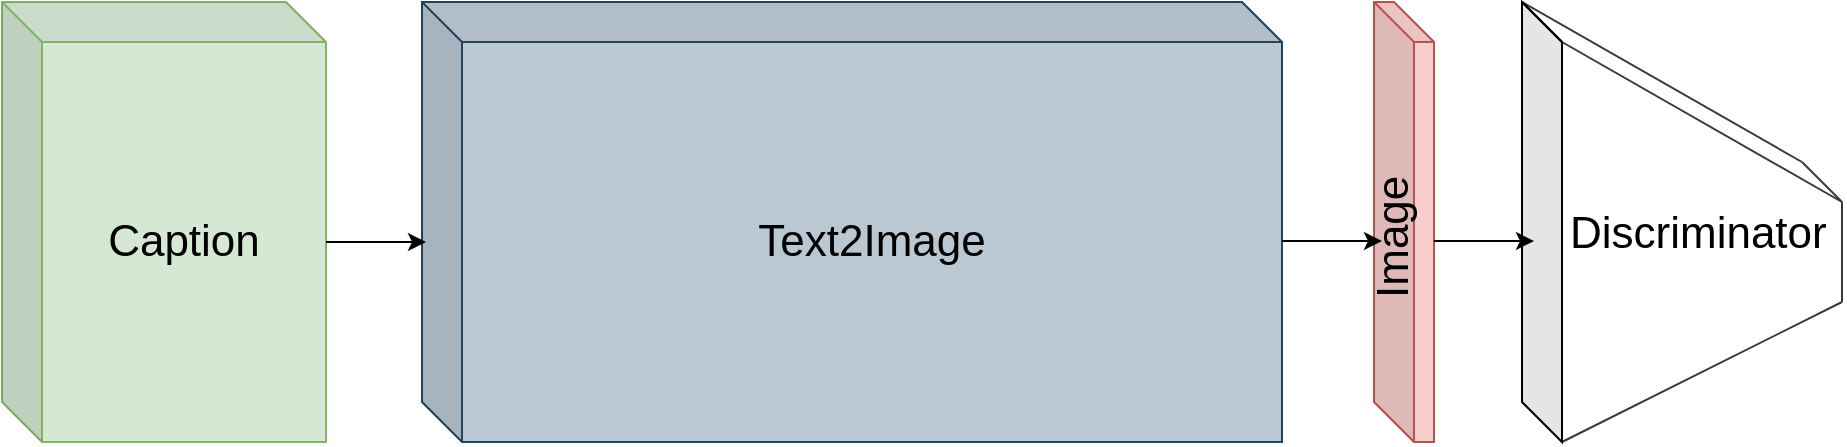 <mxfile version="10.7.3" type="device"><diagram id="2STeUhuv_rBbPIJbqPMC" name="Page-1"><mxGraphModel dx="1521" dy="857" grid="1" gridSize="10" guides="1" tooltips="1" connect="1" arrows="1" fold="1" page="1" pageScale="1" pageWidth="6000" pageHeight="1100" math="0" shadow="0"><root><mxCell id="0"/><mxCell id="1" parent="0"/><mxCell id="jVA_KdD4pRBckQp3CTkU-1" value="&lt;font style=&quot;font-size: 22px&quot;&gt;Caption&lt;/font&gt;" style="shape=cube;whiteSpace=wrap;html=1;boundedLbl=1;backgroundOutline=1;darkOpacity=0.05;darkOpacity2=0.1;fillColor=#d5e8d4;strokeColor=#82b366;shadow=0;" vertex="1" parent="1"><mxGeometry x="120" y="160" width="162" height="220" as="geometry"/></mxCell><mxCell id="jVA_KdD4pRBckQp3CTkU-5" value="&lt;font style=&quot;font-size: 22px&quot;&gt;Text2Image&lt;/font&gt;" style="shape=cube;whiteSpace=wrap;html=1;boundedLbl=1;backgroundOutline=1;darkOpacity=0.05;darkOpacity2=0.1;shadow=0;fillColor=#bac8d3;strokeColor=#23445d;gradientDirection=west;" vertex="1" parent="1"><mxGeometry x="330" y="160" width="430" height="220" as="geometry"/></mxCell><mxCell id="jVA_KdD4pRBckQp3CTkU-14" value="" style="endArrow=none;html=1;fillColor=#ffcccc;strokeColor=#36393d;" edge="1" parent="1"><mxGeometry width="50" height="50" relative="1" as="geometry"><mxPoint x="900" y="180" as="sourcePoint"/><mxPoint x="1040" y="260" as="targetPoint"/></mxGeometry></mxCell><mxCell id="jVA_KdD4pRBckQp3CTkU-15" value="" style="endArrow=none;html=1;fillColor=#ffcccc;strokeColor=#36393d;" edge="1" parent="1"><mxGeometry width="50" height="50" relative="1" as="geometry"><mxPoint x="900" y="380" as="sourcePoint"/><mxPoint x="1040" y="310" as="targetPoint"/></mxGeometry></mxCell><mxCell id="jVA_KdD4pRBckQp3CTkU-17" value="" style="endArrow=none;html=1;fillColor=#ffcccc;strokeColor=#36393d;" edge="1" parent="1"><mxGeometry width="50" height="50" relative="1" as="geometry"><mxPoint x="880" y="160" as="sourcePoint"/><mxPoint x="1020" y="240" as="targetPoint"/></mxGeometry></mxCell><mxCell id="jVA_KdD4pRBckQp3CTkU-13" value="" style="shape=cube;whiteSpace=wrap;html=1;boundedLbl=1;backgroundOutline=1;darkOpacity=0.05;darkOpacity2=0.1;shadow=0;fillColor=none;" vertex="1" parent="1"><mxGeometry x="880" y="160" width="20" height="220" as="geometry"/></mxCell><mxCell id="jVA_KdD4pRBckQp3CTkU-19" value="" style="endArrow=none;html=1;fillColor=#ffcccc;strokeColor=#36393d;" edge="1" parent="1"><mxGeometry width="50" height="50" relative="1" as="geometry"><mxPoint x="1040" y="310" as="sourcePoint"/><mxPoint x="1040" y="260" as="targetPoint"/></mxGeometry></mxCell><mxCell id="jVA_KdD4pRBckQp3CTkU-20" value="" style="endArrow=none;html=1;fillColor=#ffcccc;strokeColor=#36393d;" edge="1" parent="1"><mxGeometry width="50" height="50" relative="1" as="geometry"><mxPoint x="1040" y="260" as="sourcePoint"/><mxPoint x="1020" y="240" as="targetPoint"/></mxGeometry></mxCell><mxCell id="jVA_KdD4pRBckQp3CTkU-21" value="" style="shape=cube;whiteSpace=wrap;html=1;boundedLbl=1;backgroundOutline=1;darkOpacity=0.05;darkOpacity2=0.1;shadow=0;fillColor=#f8cecc;strokeColor=#b85450;" vertex="1" parent="1"><mxGeometry x="806" y="160" width="30" height="220" as="geometry"/></mxCell><mxCell id="jVA_KdD4pRBckQp3CTkU-32" value="&lt;font style=&quot;font-size: 22px&quot;&gt;Image&lt;/font&gt;" style="text;html=1;resizable=0;points=[];autosize=1;align=left;verticalAlign=top;spacingTop=-4;rotation=-90;" vertex="1" parent="1"><mxGeometry x="770" y="260" width="80" height="20" as="geometry"/></mxCell><mxCell id="jVA_KdD4pRBckQp3CTkU-36" value="&lt;font&gt;&lt;font style=&quot;font-size: 22px&quot;&gt;Discriminator&lt;/font&gt;&lt;br&gt;&lt;/font&gt;" style="text;html=1;resizable=0;points=[];autosize=1;align=left;verticalAlign=top;spacingTop=-4;rotation=0;" vertex="1" parent="1"><mxGeometry x="901.5" y="260" width="140" height="20" as="geometry"/></mxCell><mxCell id="jVA_KdD4pRBckQp3CTkU-38" value="" style="endArrow=classic;html=1;" edge="1" parent="1"><mxGeometry width="50" height="50" relative="1" as="geometry"><mxPoint x="282" y="280" as="sourcePoint"/><mxPoint x="332" y="280" as="targetPoint"/></mxGeometry></mxCell><mxCell id="jVA_KdD4pRBckQp3CTkU-39" value="" style="endArrow=classic;html=1;" edge="1" parent="1"><mxGeometry width="50" height="50" relative="1" as="geometry"><mxPoint x="760" y="279.5" as="sourcePoint"/><mxPoint x="810" y="279.5" as="targetPoint"/></mxGeometry></mxCell><mxCell id="jVA_KdD4pRBckQp3CTkU-40" value="" style="endArrow=classic;html=1;" edge="1" parent="1"><mxGeometry width="50" height="50" relative="1" as="geometry"><mxPoint x="836" y="279.5" as="sourcePoint"/><mxPoint x="886" y="279.5" as="targetPoint"/></mxGeometry></mxCell></root></mxGraphModel></diagram></mxfile>